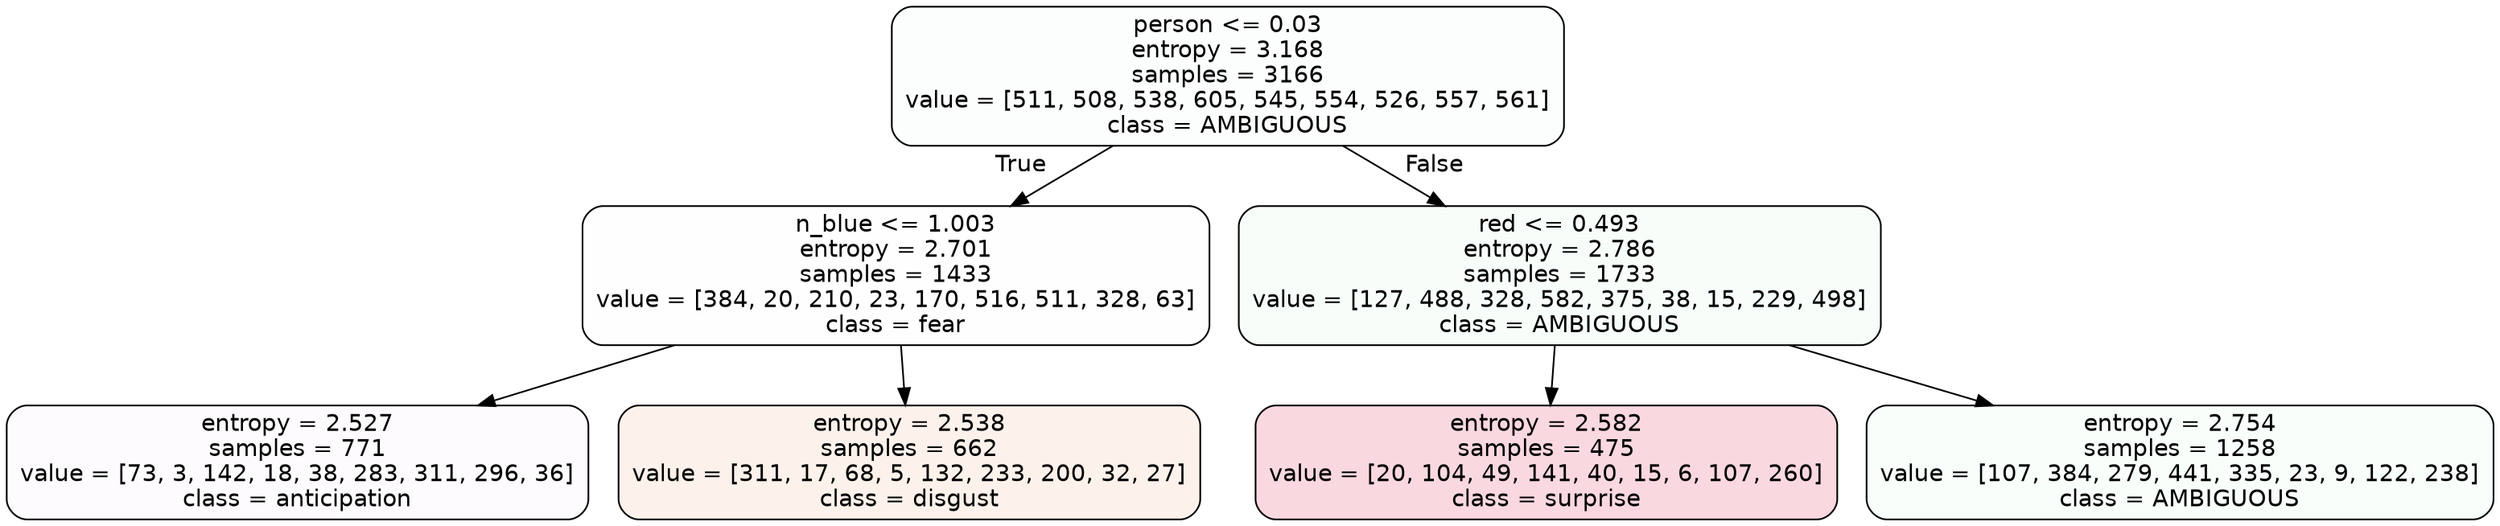 digraph Tree {
node [shape=box, style="filled, rounded", color="black", fontname=helvetica] ;
edge [fontname=helvetica] ;
0 [label="person <= 0.03\nentropy = 3.168\nsamples = 3166\nvalue = [511, 508, 538, 605, 545, 554, 526, 557, 561]\nclass = AMBIGUOUS", fillcolor="#39e58103"] ;
1 [label="n_blue <= 1.003\nentropy = 2.701\nsamples = 1433\nvalue = [384, 20, 210, 23, 170, 516, 511, 328, 63]\nclass = fear", fillcolor="#3964e501"] ;
0 -> 1 [labeldistance=2.5, labelangle=45, headlabel="True"] ;
2 [label="entropy = 2.527\nsamples = 771\nvalue = [73, 3, 142, 18, 38, 283, 311, 296, 36]\nclass = anticipation", fillcolor="#8139e504"] ;
1 -> 2 ;
3 [label="entropy = 2.538\nsamples = 662\nvalue = [311, 17, 68, 5, 132, 233, 200, 32, 27]\nclass = disgust", fillcolor="#e5813919"] ;
1 -> 3 ;
4 [label="red <= 0.493\nentropy = 2.786\nsamples = 1733\nvalue = [127, 488, 328, 582, 375, 38, 15, 229, 498]\nclass = AMBIGUOUS", fillcolor="#39e5810a"] ;
0 -> 4 [labeldistance=2.5, labelangle=-45, headlabel="False"] ;
5 [label="entropy = 2.582\nsamples = 475\nvalue = [20, 104, 49, 141, 40, 15, 6, 107, 260]\nclass = surprise", fillcolor="#e5396432"] ;
4 -> 5 ;
6 [label="entropy = 2.754\nsamples = 1258\nvalue = [107, 384, 279, 441, 335, 23, 9, 122, 238]\nclass = AMBIGUOUS", fillcolor="#39e58109"] ;
4 -> 6 ;
}